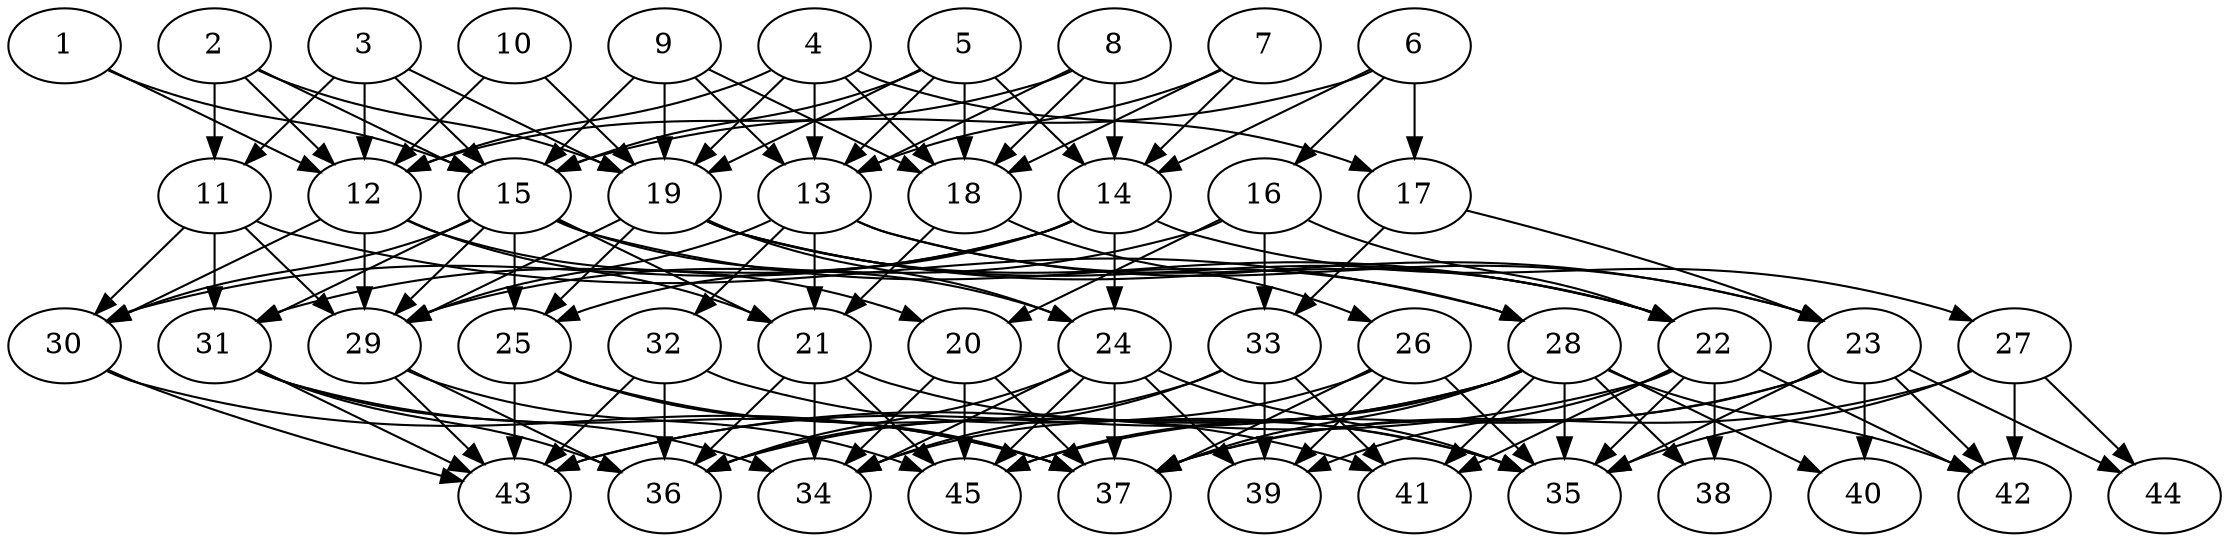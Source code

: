 // DAG automatically generated by daggen at Thu Oct  3 14:07:25 2019
// ./daggen --dot -n 45 --ccr 0.5 --fat 0.7 --regular 0.7 --density 0.6 --mindata 5242880 --maxdata 52428800 
digraph G {
  1 [size="102400000", alpha="0.08", expect_size="51200000"] 
  1 -> 12 [size ="51200000"]
  1 -> 15 [size ="51200000"]
  2 [size="82419712", alpha="0.18", expect_size="41209856"] 
  2 -> 11 [size ="41209856"]
  2 -> 12 [size ="41209856"]
  2 -> 15 [size ="41209856"]
  2 -> 19 [size ="41209856"]
  3 [size="87461888", alpha="0.12", expect_size="43730944"] 
  3 -> 11 [size ="43730944"]
  3 -> 12 [size ="43730944"]
  3 -> 15 [size ="43730944"]
  3 -> 19 [size ="43730944"]
  4 [size="28807168", alpha="0.09", expect_size="14403584"] 
  4 -> 12 [size ="14403584"]
  4 -> 13 [size ="14403584"]
  4 -> 17 [size ="14403584"]
  4 -> 18 [size ="14403584"]
  4 -> 19 [size ="14403584"]
  5 [size="13766656", alpha="0.11", expect_size="6883328"] 
  5 -> 13 [size ="6883328"]
  5 -> 14 [size ="6883328"]
  5 -> 15 [size ="6883328"]
  5 -> 18 [size ="6883328"]
  5 -> 19 [size ="6883328"]
  6 [size="67909632", alpha="0.02", expect_size="33954816"] 
  6 -> 14 [size ="33954816"]
  6 -> 15 [size ="33954816"]
  6 -> 16 [size ="33954816"]
  6 -> 17 [size ="33954816"]
  7 [size="52238336", alpha="0.10", expect_size="26119168"] 
  7 -> 13 [size ="26119168"]
  7 -> 14 [size ="26119168"]
  7 -> 18 [size ="26119168"]
  8 [size="57792512", alpha="0.05", expect_size="28896256"] 
  8 -> 12 [size ="28896256"]
  8 -> 13 [size ="28896256"]
  8 -> 14 [size ="28896256"]
  8 -> 18 [size ="28896256"]
  9 [size="17053696", alpha="0.07", expect_size="8526848"] 
  9 -> 13 [size ="8526848"]
  9 -> 15 [size ="8526848"]
  9 -> 18 [size ="8526848"]
  9 -> 19 [size ="8526848"]
  10 [size="28018688", alpha="0.19", expect_size="14009344"] 
  10 -> 12 [size ="14009344"]
  10 -> 19 [size ="14009344"]
  11 [size="103348224", alpha="0.09", expect_size="51674112"] 
  11 -> 28 [size ="51674112"]
  11 -> 29 [size ="51674112"]
  11 -> 30 [size ="51674112"]
  11 -> 31 [size ="51674112"]
  12 [size="45060096", alpha="0.06", expect_size="22530048"] 
  12 -> 20 [size ="22530048"]
  12 -> 21 [size ="22530048"]
  12 -> 29 [size ="22530048"]
  12 -> 30 [size ="22530048"]
  13 [size="37382144", alpha="0.10", expect_size="18691072"] 
  13 -> 21 [size ="18691072"]
  13 -> 22 [size ="18691072"]
  13 -> 23 [size ="18691072"]
  13 -> 29 [size ="18691072"]
  13 -> 32 [size ="18691072"]
  14 [size="92379136", alpha="0.15", expect_size="46189568"] 
  14 -> 24 [size ="46189568"]
  14 -> 25 [size ="46189568"]
  14 -> 27 [size ="46189568"]
  14 -> 30 [size ="46189568"]
  14 -> 31 [size ="46189568"]
  15 [size="39464960", alpha="0.12", expect_size="19732480"] 
  15 -> 21 [size ="19732480"]
  15 -> 22 [size ="19732480"]
  15 -> 24 [size ="19732480"]
  15 -> 25 [size ="19732480"]
  15 -> 29 [size ="19732480"]
  15 -> 30 [size ="19732480"]
  15 -> 31 [size ="19732480"]
  16 [size="91650048", alpha="0.06", expect_size="45825024"] 
  16 -> 20 [size ="45825024"]
  16 -> 22 [size ="45825024"]
  16 -> 29 [size ="45825024"]
  16 -> 33 [size ="45825024"]
  17 [size="102596608", alpha="0.06", expect_size="51298304"] 
  17 -> 23 [size ="51298304"]
  17 -> 33 [size ="51298304"]
  18 [size="56596480", alpha="0.15", expect_size="28298240"] 
  18 -> 21 [size ="28298240"]
  18 -> 26 [size ="28298240"]
  19 [size="77862912", alpha="0.18", expect_size="38931456"] 
  19 -> 22 [size ="38931456"]
  19 -> 23 [size ="38931456"]
  19 -> 24 [size ="38931456"]
  19 -> 25 [size ="38931456"]
  19 -> 28 [size ="38931456"]
  19 -> 29 [size ="38931456"]
  20 [size="14774272", alpha="0.02", expect_size="7387136"] 
  20 -> 34 [size ="7387136"]
  20 -> 37 [size ="7387136"]
  20 -> 45 [size ="7387136"]
  21 [size="103448576", alpha="0.06", expect_size="51724288"] 
  21 -> 34 [size ="51724288"]
  21 -> 35 [size ="51724288"]
  21 -> 36 [size ="51724288"]
  21 -> 45 [size ="51724288"]
  22 [size="50526208", alpha="0.04", expect_size="25263104"] 
  22 -> 35 [size ="25263104"]
  22 -> 38 [size ="25263104"]
  22 -> 39 [size ="25263104"]
  22 -> 41 [size ="25263104"]
  22 -> 42 [size ="25263104"]
  22 -> 43 [size ="25263104"]
  23 [size="79280128", alpha="0.19", expect_size="39640064"] 
  23 -> 35 [size ="39640064"]
  23 -> 37 [size ="39640064"]
  23 -> 40 [size ="39640064"]
  23 -> 42 [size ="39640064"]
  23 -> 44 [size ="39640064"]
  23 -> 45 [size ="39640064"]
  24 [size="29835264", alpha="0.18", expect_size="14917632"] 
  24 -> 34 [size ="14917632"]
  24 -> 35 [size ="14917632"]
  24 -> 36 [size ="14917632"]
  24 -> 37 [size ="14917632"]
  24 -> 39 [size ="14917632"]
  24 -> 45 [size ="14917632"]
  25 [size="100798464", alpha="0.18", expect_size="50399232"] 
  25 -> 37 [size ="50399232"]
  25 -> 41 [size ="50399232"]
  25 -> 43 [size ="50399232"]
  26 [size="61280256", alpha="0.09", expect_size="30640128"] 
  26 -> 34 [size ="30640128"]
  26 -> 35 [size ="30640128"]
  26 -> 37 [size ="30640128"]
  26 -> 39 [size ="30640128"]
  27 [size="88342528", alpha="0.10", expect_size="44171264"] 
  27 -> 35 [size ="44171264"]
  27 -> 37 [size ="44171264"]
  27 -> 42 [size ="44171264"]
  27 -> 44 [size ="44171264"]
  28 [size="22542336", alpha="0.01", expect_size="11271168"] 
  28 -> 35 [size ="11271168"]
  28 -> 36 [size ="11271168"]
  28 -> 37 [size ="11271168"]
  28 -> 38 [size ="11271168"]
  28 -> 40 [size ="11271168"]
  28 -> 41 [size ="11271168"]
  28 -> 42 [size ="11271168"]
  28 -> 43 [size ="11271168"]
  28 -> 45 [size ="11271168"]
  29 [size="91398144", alpha="0.13", expect_size="45699072"] 
  29 -> 36 [size ="45699072"]
  29 -> 43 [size ="45699072"]
  29 -> 45 [size ="45699072"]
  30 [size="83095552", alpha="0.08", expect_size="41547776"] 
  30 -> 37 [size ="41547776"]
  30 -> 43 [size ="41547776"]
  31 [size="93390848", alpha="0.04", expect_size="46695424"] 
  31 -> 34 [size ="46695424"]
  31 -> 36 [size ="46695424"]
  31 -> 37 [size ="46695424"]
  31 -> 43 [size ="46695424"]
  32 [size="25454592", alpha="0.06", expect_size="12727296"] 
  32 -> 35 [size ="12727296"]
  32 -> 36 [size ="12727296"]
  32 -> 43 [size ="12727296"]
  33 [size="45594624", alpha="0.15", expect_size="22797312"] 
  33 -> 34 [size ="22797312"]
  33 -> 36 [size ="22797312"]
  33 -> 39 [size ="22797312"]
  33 -> 41 [size ="22797312"]
  34 [size="42043392", alpha="0.01", expect_size="21021696"] 
  35 [size="33126400", alpha="0.12", expect_size="16563200"] 
  36 [size="22122496", alpha="0.02", expect_size="11061248"] 
  37 [size="66457600", alpha="0.10", expect_size="33228800"] 
  38 [size="19142656", alpha="0.09", expect_size="9571328"] 
  39 [size="21856256", alpha="0.01", expect_size="10928128"] 
  40 [size="81166336", alpha="0.15", expect_size="40583168"] 
  41 [size="25864192", alpha="0.08", expect_size="12932096"] 
  42 [size="43184128", alpha="0.10", expect_size="21592064"] 
  43 [size="73328640", alpha="0.06", expect_size="36664320"] 
  44 [size="48824320", alpha="0.07", expect_size="24412160"] 
  45 [size="51564544", alpha="0.06", expect_size="25782272"] 
}
